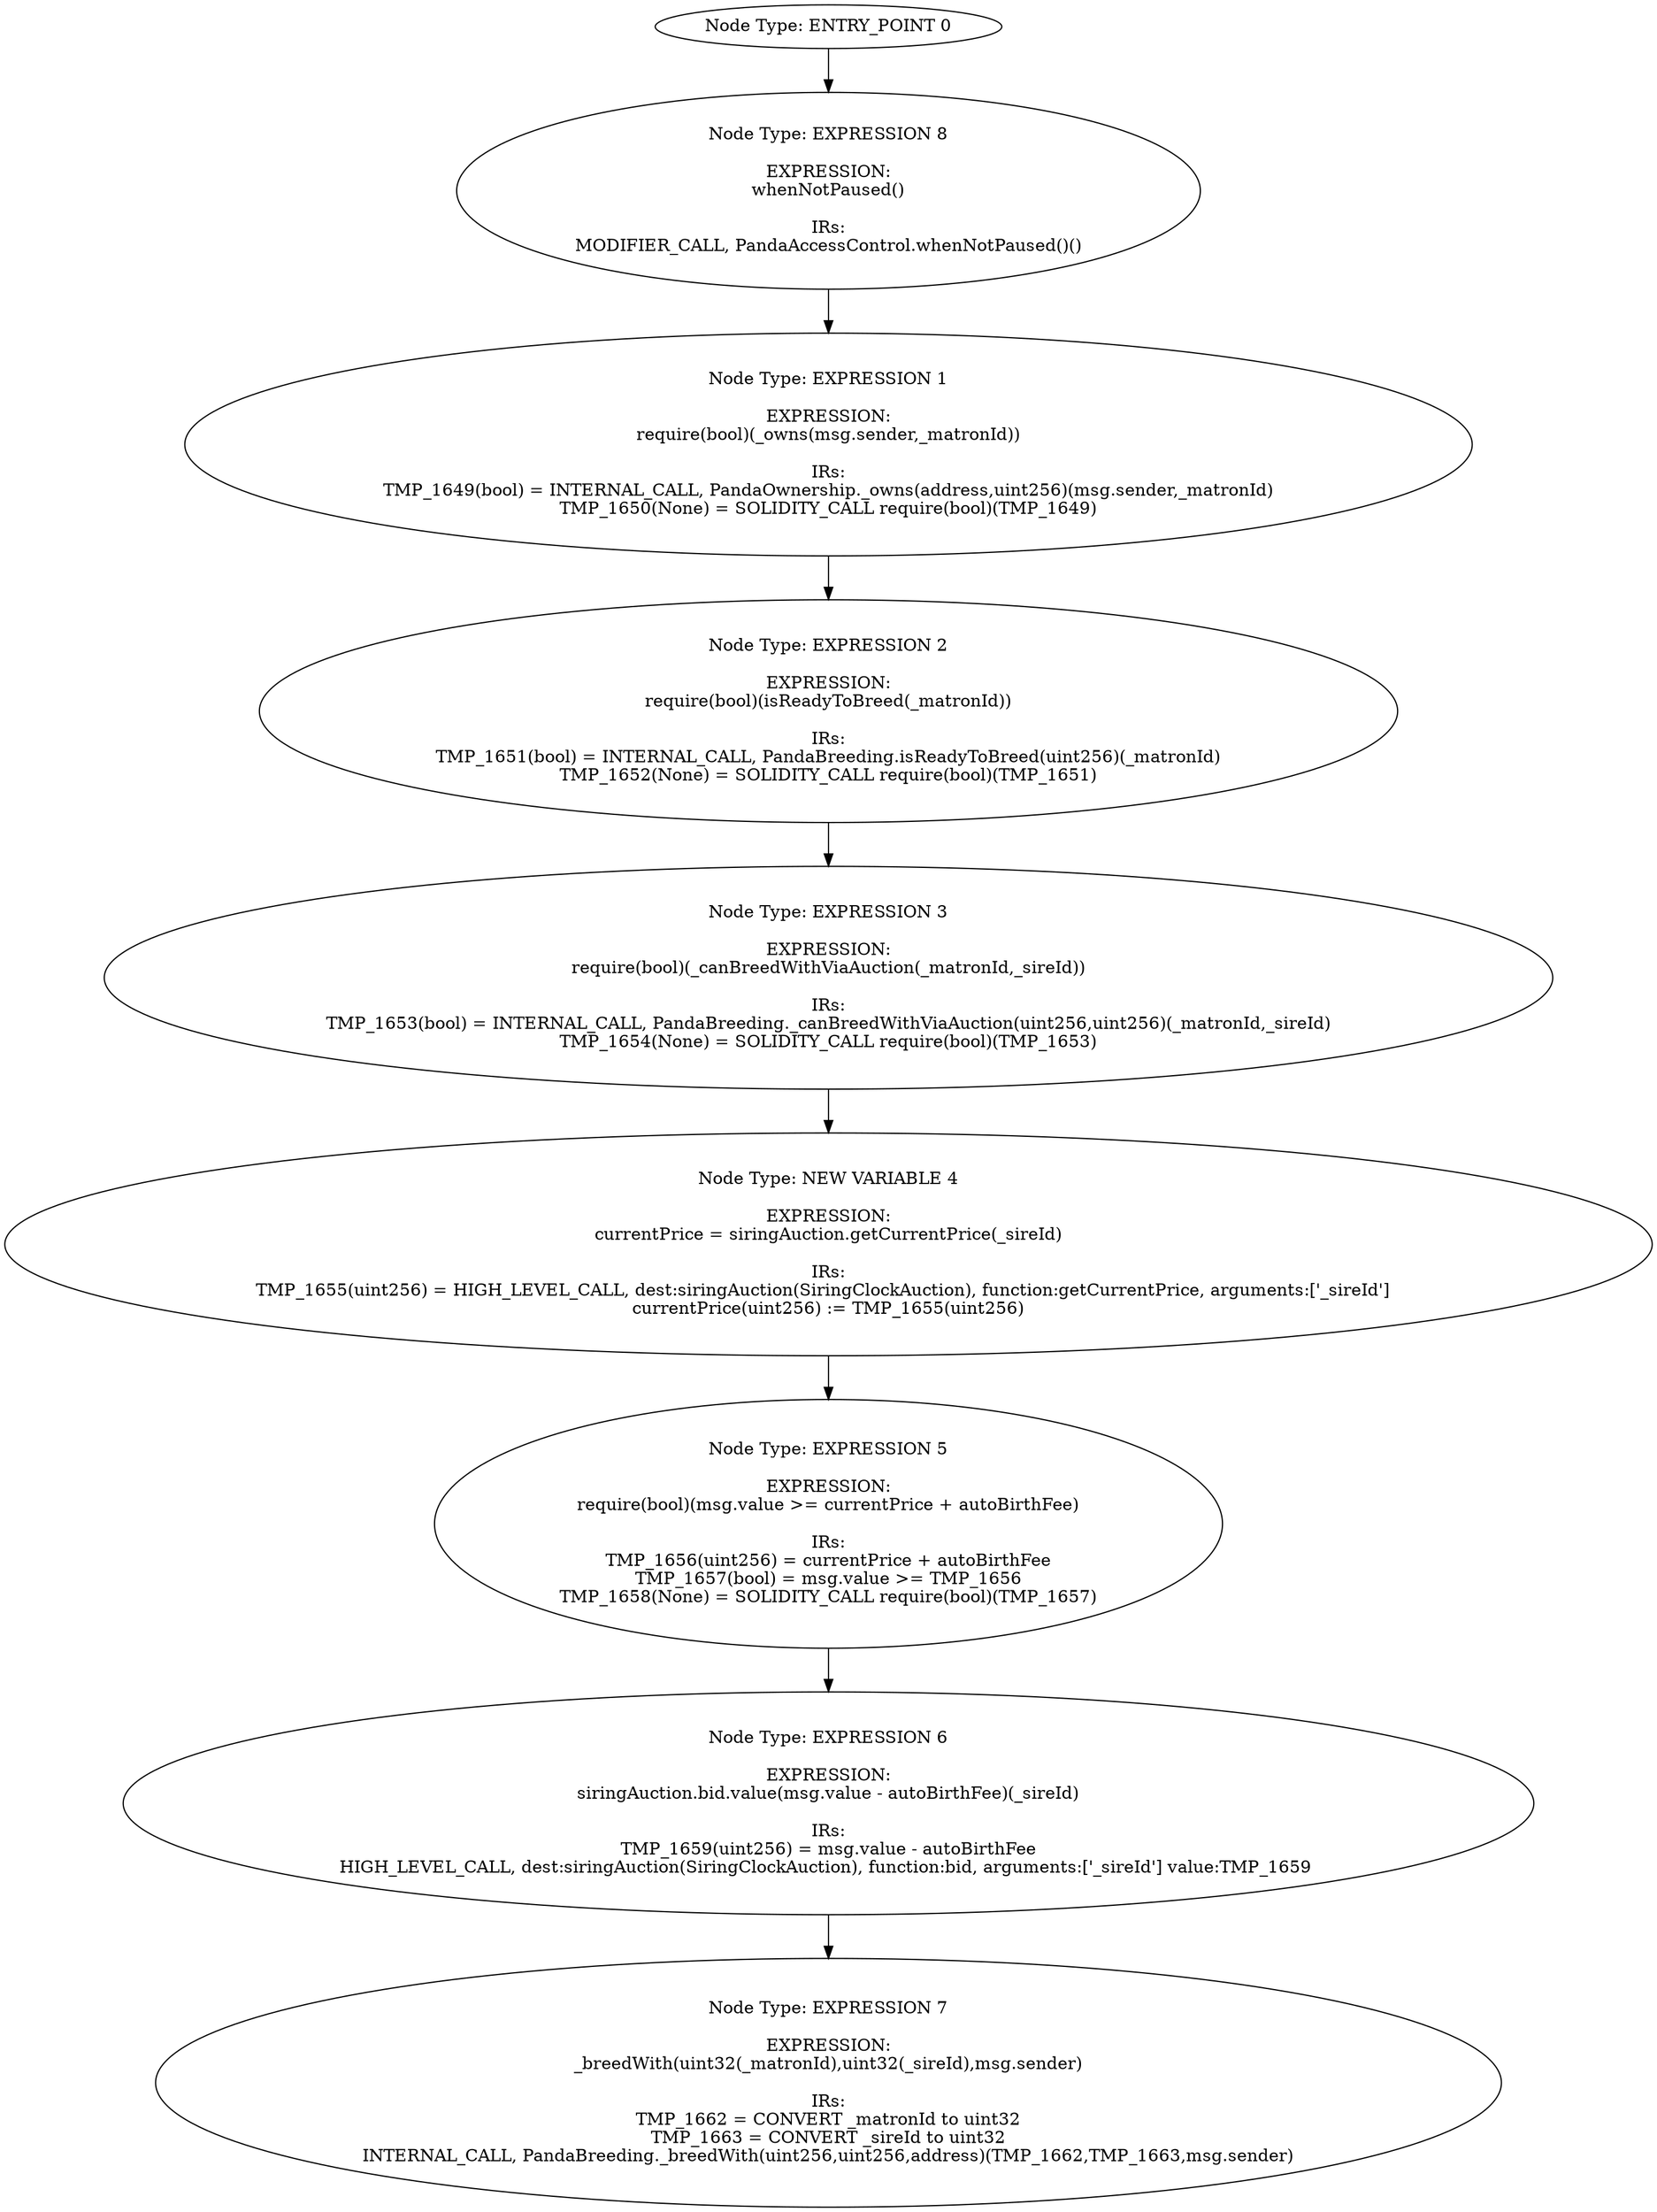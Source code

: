 digraph{
0[label="Node Type: ENTRY_POINT 0
"];
0->8;
1[label="Node Type: EXPRESSION 1

EXPRESSION:
require(bool)(_owns(msg.sender,_matronId))

IRs:
TMP_1649(bool) = INTERNAL_CALL, PandaOwnership._owns(address,uint256)(msg.sender,_matronId)
TMP_1650(None) = SOLIDITY_CALL require(bool)(TMP_1649)"];
1->2;
2[label="Node Type: EXPRESSION 2

EXPRESSION:
require(bool)(isReadyToBreed(_matronId))

IRs:
TMP_1651(bool) = INTERNAL_CALL, PandaBreeding.isReadyToBreed(uint256)(_matronId)
TMP_1652(None) = SOLIDITY_CALL require(bool)(TMP_1651)"];
2->3;
3[label="Node Type: EXPRESSION 3

EXPRESSION:
require(bool)(_canBreedWithViaAuction(_matronId,_sireId))

IRs:
TMP_1653(bool) = INTERNAL_CALL, PandaBreeding._canBreedWithViaAuction(uint256,uint256)(_matronId,_sireId)
TMP_1654(None) = SOLIDITY_CALL require(bool)(TMP_1653)"];
3->4;
4[label="Node Type: NEW VARIABLE 4

EXPRESSION:
currentPrice = siringAuction.getCurrentPrice(_sireId)

IRs:
TMP_1655(uint256) = HIGH_LEVEL_CALL, dest:siringAuction(SiringClockAuction), function:getCurrentPrice, arguments:['_sireId']  
currentPrice(uint256) := TMP_1655(uint256)"];
4->5;
5[label="Node Type: EXPRESSION 5

EXPRESSION:
require(bool)(msg.value >= currentPrice + autoBirthFee)

IRs:
TMP_1656(uint256) = currentPrice + autoBirthFee
TMP_1657(bool) = msg.value >= TMP_1656
TMP_1658(None) = SOLIDITY_CALL require(bool)(TMP_1657)"];
5->6;
6[label="Node Type: EXPRESSION 6

EXPRESSION:
siringAuction.bid.value(msg.value - autoBirthFee)(_sireId)

IRs:
TMP_1659(uint256) = msg.value - autoBirthFee
HIGH_LEVEL_CALL, dest:siringAuction(SiringClockAuction), function:bid, arguments:['_sireId'] value:TMP_1659 "];
6->7;
7[label="Node Type: EXPRESSION 7

EXPRESSION:
_breedWith(uint32(_matronId),uint32(_sireId),msg.sender)

IRs:
TMP_1662 = CONVERT _matronId to uint32
TMP_1663 = CONVERT _sireId to uint32
INTERNAL_CALL, PandaBreeding._breedWith(uint256,uint256,address)(TMP_1662,TMP_1663,msg.sender)"];
8[label="Node Type: EXPRESSION 8

EXPRESSION:
whenNotPaused()

IRs:
MODIFIER_CALL, PandaAccessControl.whenNotPaused()()"];
8->1;
}
